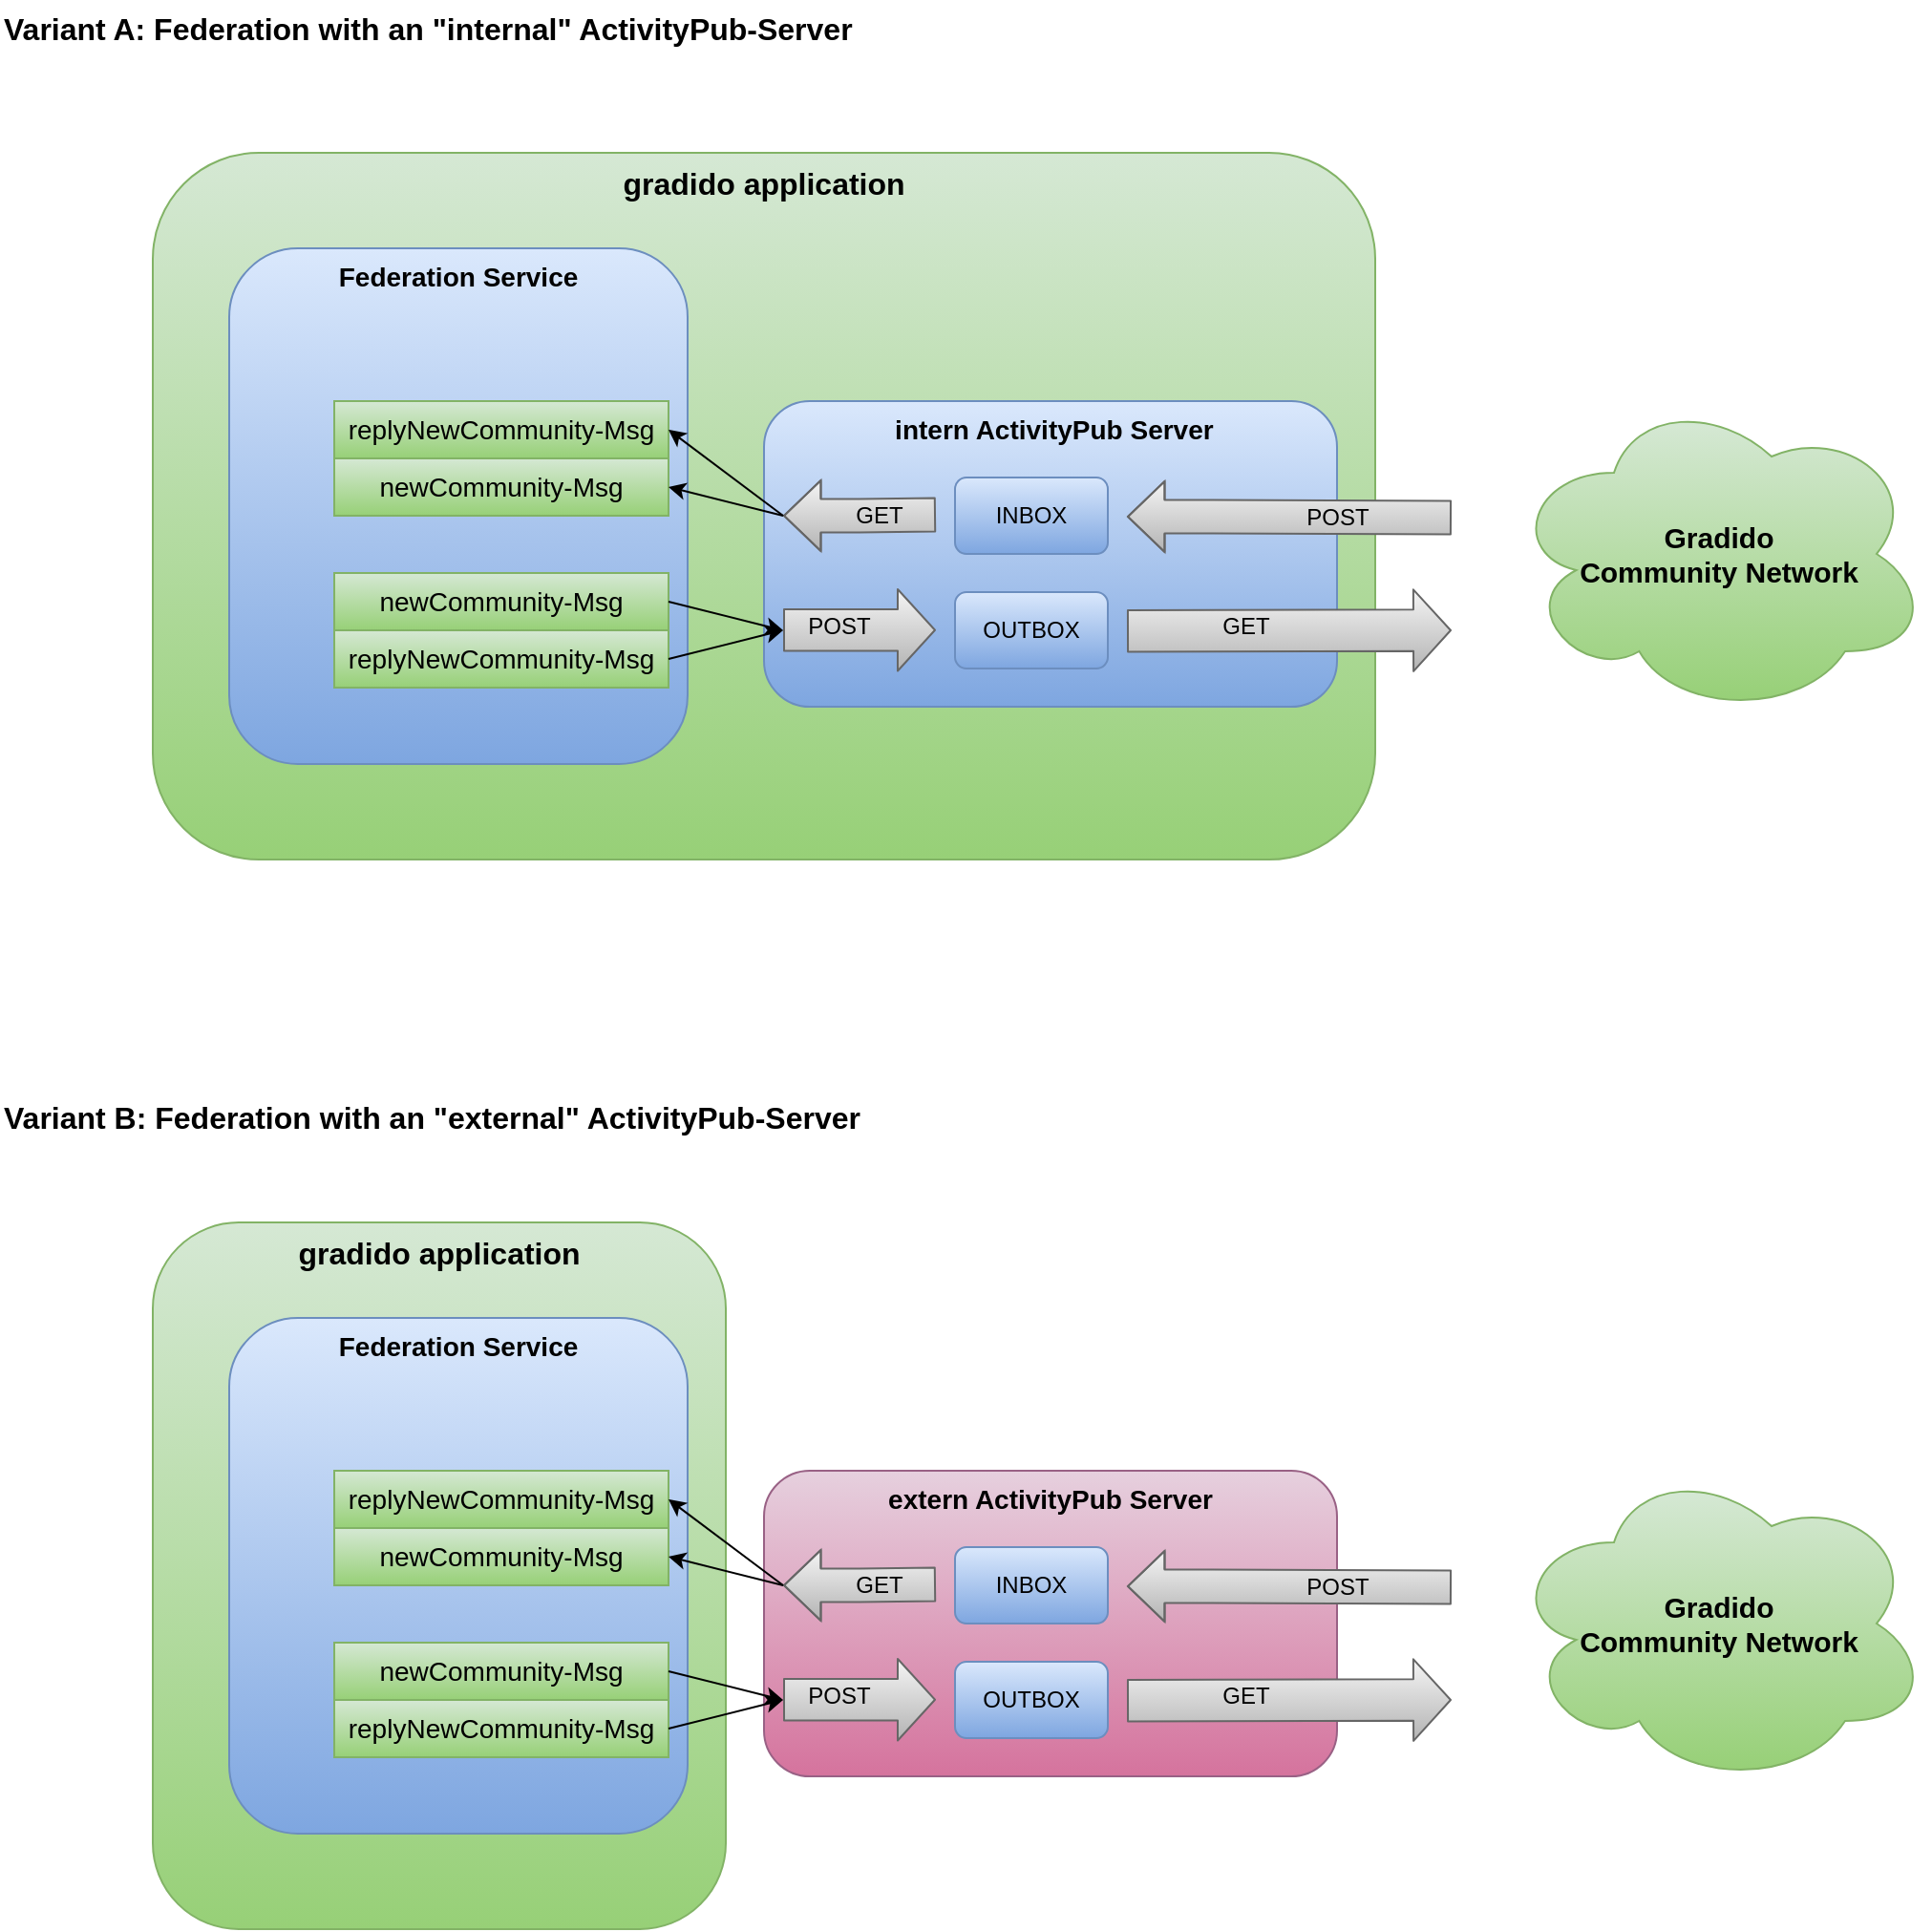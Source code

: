 <mxfile>
    <diagram id="Qdxn-o_uMU4q21qeaE9f" name="Seite-1">
        <mxGraphModel dx="1088" dy="800" grid="1" gridSize="10" guides="1" tooltips="1" connect="1" arrows="1" fold="1" page="1" pageScale="1" pageWidth="2336" pageHeight="1654" math="0" shadow="0">
            <root>
                <mxCell id="0"/>
                <mxCell id="1" parent="0"/>
                <mxCell id="2" value="gradido application" style="rounded=1;whiteSpace=wrap;html=1;fillColor=#d5e8d4;gradientColor=#97d077;strokeColor=#82b366;verticalAlign=top;fontStyle=1;fontSize=16;" vertex="1" parent="1">
                    <mxGeometry x="160" y="120" width="640" height="370" as="geometry"/>
                </mxCell>
                <mxCell id="19" value="Federation Service" style="rounded=1;whiteSpace=wrap;html=1;fillColor=#dae8fc;gradientColor=#7ea6e0;strokeColor=#6c8ebf;verticalAlign=top;fontStyle=1;fontSize=14;" vertex="1" parent="1">
                    <mxGeometry x="200" y="170" width="240" height="270" as="geometry"/>
                </mxCell>
                <mxCell id="16" value="&amp;nbsp;intern ActivityPub Server" style="rounded=1;whiteSpace=wrap;html=1;fillColor=#dae8fc;gradientColor=#7ea6e0;strokeColor=#6c8ebf;verticalAlign=top;fontStyle=1;fontSize=14;" vertex="1" parent="1">
                    <mxGeometry x="480" y="250" width="300" height="160" as="geometry"/>
                </mxCell>
                <mxCell id="3" value="INBOX" style="rounded=1;whiteSpace=wrap;html=1;fillColor=#dae8fc;gradientColor=#7ea6e0;strokeColor=#6c8ebf;" vertex="1" parent="1">
                    <mxGeometry x="580" y="290" width="80" height="40" as="geometry"/>
                </mxCell>
                <mxCell id="4" value="OUTBOX" style="rounded=1;whiteSpace=wrap;html=1;fillColor=#dae8fc;gradientColor=#7ea6e0;strokeColor=#6c8ebf;" vertex="1" parent="1">
                    <mxGeometry x="580" y="350" width="80" height="40" as="geometry"/>
                </mxCell>
                <mxCell id="5" value="" style="shape=flexArrow;endArrow=classic;html=1;endWidth=18.5;endSize=6.082;width=17.5;fillColor=#f5f5f5;gradientColor=#b3b3b3;strokeColor=#666666;" edge="1" parent="1">
                    <mxGeometry width="50" height="50" relative="1" as="geometry">
                        <mxPoint x="570" y="309.5" as="sourcePoint"/>
                        <mxPoint x="490" y="310" as="targetPoint"/>
                        <Array as="points">
                            <mxPoint x="530" y="310"/>
                        </Array>
                    </mxGeometry>
                </mxCell>
                <mxCell id="6" value="GET" style="edgeLabel;html=1;align=center;verticalAlign=middle;resizable=0;points=[];fontSize=12;labelBackgroundColor=none;" vertex="1" connectable="0" parent="5">
                    <mxGeometry x="-0.325" y="1" relative="1" as="geometry">
                        <mxPoint x="-3" y="-1" as="offset"/>
                    </mxGeometry>
                </mxCell>
                <mxCell id="9" value="" style="shape=flexArrow;endArrow=classic;html=1;fontSize=12;width=21.75;endSize=6.168;fillColor=#f5f5f5;gradientColor=#b3b3b3;strokeColor=#666666;" edge="1" parent="1">
                    <mxGeometry width="50" height="50" relative="1" as="geometry">
                        <mxPoint x="490" y="369.88" as="sourcePoint"/>
                        <mxPoint x="570" y="369.88" as="targetPoint"/>
                    </mxGeometry>
                </mxCell>
                <mxCell id="10" value="POST" style="edgeLabel;html=1;align=center;verticalAlign=middle;resizable=0;points=[];fontSize=12;labelBackgroundColor=none;" vertex="1" connectable="0" parent="9">
                    <mxGeometry x="-0.275" y="2" relative="1" as="geometry">
                        <mxPoint as="offset"/>
                    </mxGeometry>
                </mxCell>
                <mxCell id="11" value="" style="shape=flexArrow;endArrow=classic;html=1;endWidth=18.5;endSize=6.082;width=17.5;fillColor=#f5f5f5;gradientColor=#b3b3b3;strokeColor=#666666;" edge="1" parent="1">
                    <mxGeometry width="50" height="50" relative="1" as="geometry">
                        <mxPoint x="840" y="311" as="sourcePoint"/>
                        <mxPoint x="670" y="310.5" as="targetPoint"/>
                        <Array as="points">
                            <mxPoint x="710" y="310.5"/>
                        </Array>
                    </mxGeometry>
                </mxCell>
                <mxCell id="12" value="POST" style="edgeLabel;html=1;align=center;verticalAlign=middle;resizable=0;points=[];fontSize=12;labelBackgroundColor=none;" vertex="1" connectable="0" parent="11">
                    <mxGeometry x="-0.325" y="1" relative="1" as="geometry">
                        <mxPoint x="-3" y="-1" as="offset"/>
                    </mxGeometry>
                </mxCell>
                <mxCell id="13" value="" style="shape=flexArrow;endArrow=classic;html=1;fontSize=12;width=21.75;endSize=6.168;fillColor=#f5f5f5;gradientColor=#b3b3b3;strokeColor=#666666;" edge="1" parent="1">
                    <mxGeometry width="50" height="50" relative="1" as="geometry">
                        <mxPoint x="670" y="370.38" as="sourcePoint"/>
                        <mxPoint x="840" y="370" as="targetPoint"/>
                    </mxGeometry>
                </mxCell>
                <mxCell id="14" value="GET" style="edgeLabel;html=1;align=center;verticalAlign=middle;resizable=0;points=[];fontSize=12;labelBackgroundColor=none;" vertex="1" connectable="0" parent="13">
                    <mxGeometry x="-0.275" y="2" relative="1" as="geometry">
                        <mxPoint as="offset"/>
                    </mxGeometry>
                </mxCell>
                <mxCell id="15" value="Gradido &lt;br style=&quot;font-size: 15px;&quot;&gt;Community Network" style="ellipse;shape=cloud;whiteSpace=wrap;html=1;labelBackgroundColor=none;fontSize=15;fillColor=#d5e8d4;gradientColor=#97d077;strokeColor=#82b366;fontStyle=1" vertex="1" parent="1">
                    <mxGeometry x="870" y="245" width="220" height="170" as="geometry"/>
                </mxCell>
                <mxCell id="20" value="newCommunity-Msg" style="rounded=0;whiteSpace=wrap;html=1;labelBackgroundColor=none;fontSize=14;fillColor=#d5e8d4;gradientColor=#97d077;strokeColor=#82b366;" vertex="1" parent="1">
                    <mxGeometry x="255" y="340" width="175" height="30" as="geometry"/>
                </mxCell>
                <mxCell id="21" value="replyNewCommunity-Msg" style="rounded=0;whiteSpace=wrap;html=1;labelBackgroundColor=none;fontSize=14;fillColor=#d5e8d4;gradientColor=#97d077;strokeColor=#82b366;" vertex="1" parent="1">
                    <mxGeometry x="255" y="250" width="175" height="30" as="geometry"/>
                </mxCell>
                <mxCell id="22" value="newCommunity-Msg" style="rounded=0;whiteSpace=wrap;html=1;labelBackgroundColor=none;fontSize=14;fillColor=#d5e8d4;gradientColor=#97d077;strokeColor=#82b366;" vertex="1" parent="1">
                    <mxGeometry x="255" y="280" width="175" height="30" as="geometry"/>
                </mxCell>
                <mxCell id="23" value="" style="endArrow=classic;html=1;fontSize=14;entryX=1;entryY=0.5;entryDx=0;entryDy=0;" edge="1" parent="1" target="21">
                    <mxGeometry width="50" height="50" relative="1" as="geometry">
                        <mxPoint x="490" y="310" as="sourcePoint"/>
                        <mxPoint x="550" y="330" as="targetPoint"/>
                    </mxGeometry>
                </mxCell>
                <mxCell id="24" value="" style="endArrow=classic;html=1;fontSize=14;entryX=1;entryY=0.5;entryDx=0;entryDy=0;" edge="1" parent="1" target="22">
                    <mxGeometry width="50" height="50" relative="1" as="geometry">
                        <mxPoint x="490" y="310" as="sourcePoint"/>
                        <mxPoint x="440" y="275" as="targetPoint"/>
                    </mxGeometry>
                </mxCell>
                <mxCell id="25" value="" style="endArrow=classic;html=1;fontSize=14;exitX=1;exitY=0.5;exitDx=0;exitDy=0;" edge="1" parent="1" source="20">
                    <mxGeometry width="50" height="50" relative="1" as="geometry">
                        <mxPoint x="510" y="330" as="sourcePoint"/>
                        <mxPoint x="490" y="370" as="targetPoint"/>
                    </mxGeometry>
                </mxCell>
                <mxCell id="26" value="replyNewCommunity-Msg" style="rounded=0;whiteSpace=wrap;html=1;labelBackgroundColor=none;fontSize=14;fillColor=#d5e8d4;gradientColor=#97d077;strokeColor=#82b366;" vertex="1" parent="1">
                    <mxGeometry x="255" y="370" width="175" height="30" as="geometry"/>
                </mxCell>
                <mxCell id="27" value="" style="endArrow=classic;html=1;fontSize=14;exitX=1;exitY=0.5;exitDx=0;exitDy=0;" edge="1" parent="1" source="26">
                    <mxGeometry width="50" height="50" relative="1" as="geometry">
                        <mxPoint x="440" y="365" as="sourcePoint"/>
                        <mxPoint x="490" y="370" as="targetPoint"/>
                    </mxGeometry>
                </mxCell>
                <mxCell id="28" value="gradido application" style="rounded=1;whiteSpace=wrap;html=1;fillColor=#d5e8d4;gradientColor=#97d077;strokeColor=#82b366;verticalAlign=top;fontStyle=1;fontSize=16;" vertex="1" parent="1">
                    <mxGeometry x="160" y="680" width="300" height="370" as="geometry"/>
                </mxCell>
                <mxCell id="29" value="Federation Service" style="rounded=1;whiteSpace=wrap;html=1;fillColor=#dae8fc;gradientColor=#7ea6e0;strokeColor=#6c8ebf;verticalAlign=top;fontStyle=1;fontSize=14;" vertex="1" parent="1">
                    <mxGeometry x="200" y="730" width="240" height="270" as="geometry"/>
                </mxCell>
                <mxCell id="30" value="extern ActivityPub Server" style="rounded=1;whiteSpace=wrap;html=1;fillColor=#e6d0de;gradientColor=#d5739d;strokeColor=#996185;verticalAlign=top;fontStyle=1;fontSize=14;" vertex="1" parent="1">
                    <mxGeometry x="480" y="810" width="300" height="160" as="geometry"/>
                </mxCell>
                <mxCell id="31" value="INBOX" style="rounded=1;whiteSpace=wrap;html=1;fillColor=#dae8fc;gradientColor=#7ea6e0;strokeColor=#6c8ebf;" vertex="1" parent="1">
                    <mxGeometry x="580" y="850" width="80" height="40" as="geometry"/>
                </mxCell>
                <mxCell id="32" value="OUTBOX" style="rounded=1;whiteSpace=wrap;html=1;fillColor=#dae8fc;gradientColor=#7ea6e0;strokeColor=#6c8ebf;" vertex="1" parent="1">
                    <mxGeometry x="580" y="910" width="80" height="40" as="geometry"/>
                </mxCell>
                <mxCell id="33" value="" style="shape=flexArrow;endArrow=classic;html=1;endWidth=18.5;endSize=6.082;width=17.5;fillColor=#f5f5f5;gradientColor=#b3b3b3;strokeColor=#666666;" edge="1" parent="1">
                    <mxGeometry width="50" height="50" relative="1" as="geometry">
                        <mxPoint x="570" y="869.5" as="sourcePoint"/>
                        <mxPoint x="490" y="870" as="targetPoint"/>
                        <Array as="points">
                            <mxPoint x="530" y="870"/>
                        </Array>
                    </mxGeometry>
                </mxCell>
                <mxCell id="34" value="GET" style="edgeLabel;html=1;align=center;verticalAlign=middle;resizable=0;points=[];fontSize=12;labelBackgroundColor=none;" vertex="1" connectable="0" parent="33">
                    <mxGeometry x="-0.325" y="1" relative="1" as="geometry">
                        <mxPoint x="-3" y="-1" as="offset"/>
                    </mxGeometry>
                </mxCell>
                <mxCell id="35" value="" style="shape=flexArrow;endArrow=classic;html=1;fontSize=12;width=21.75;endSize=6.168;fillColor=#f5f5f5;gradientColor=#b3b3b3;strokeColor=#666666;" edge="1" parent="1">
                    <mxGeometry width="50" height="50" relative="1" as="geometry">
                        <mxPoint x="490" y="929.88" as="sourcePoint"/>
                        <mxPoint x="570" y="929.88" as="targetPoint"/>
                    </mxGeometry>
                </mxCell>
                <mxCell id="36" value="POST" style="edgeLabel;html=1;align=center;verticalAlign=middle;resizable=0;points=[];fontSize=12;labelBackgroundColor=none;" vertex="1" connectable="0" parent="35">
                    <mxGeometry x="-0.275" y="2" relative="1" as="geometry">
                        <mxPoint as="offset"/>
                    </mxGeometry>
                </mxCell>
                <mxCell id="37" value="" style="shape=flexArrow;endArrow=classic;html=1;endWidth=18.5;endSize=6.082;width=17.5;fillColor=#f5f5f5;gradientColor=#b3b3b3;strokeColor=#666666;" edge="1" parent="1">
                    <mxGeometry width="50" height="50" relative="1" as="geometry">
                        <mxPoint x="840" y="871" as="sourcePoint"/>
                        <mxPoint x="670" y="870.5" as="targetPoint"/>
                        <Array as="points">
                            <mxPoint x="710" y="870.5"/>
                        </Array>
                    </mxGeometry>
                </mxCell>
                <mxCell id="38" value="POST" style="edgeLabel;html=1;align=center;verticalAlign=middle;resizable=0;points=[];fontSize=12;labelBackgroundColor=none;" vertex="1" connectable="0" parent="37">
                    <mxGeometry x="-0.325" y="1" relative="1" as="geometry">
                        <mxPoint x="-3" y="-1" as="offset"/>
                    </mxGeometry>
                </mxCell>
                <mxCell id="39" value="" style="shape=flexArrow;endArrow=classic;html=1;fontSize=12;width=21.75;endSize=6.168;fillColor=#f5f5f5;gradientColor=#b3b3b3;strokeColor=#666666;" edge="1" parent="1">
                    <mxGeometry width="50" height="50" relative="1" as="geometry">
                        <mxPoint x="670" y="930.38" as="sourcePoint"/>
                        <mxPoint x="840" y="930" as="targetPoint"/>
                    </mxGeometry>
                </mxCell>
                <mxCell id="40" value="GET" style="edgeLabel;html=1;align=center;verticalAlign=middle;resizable=0;points=[];fontSize=12;labelBackgroundColor=none;" vertex="1" connectable="0" parent="39">
                    <mxGeometry x="-0.275" y="2" relative="1" as="geometry">
                        <mxPoint as="offset"/>
                    </mxGeometry>
                </mxCell>
                <mxCell id="41" value="Gradido &lt;br style=&quot;font-size: 15px;&quot;&gt;Community Network" style="ellipse;shape=cloud;whiteSpace=wrap;html=1;labelBackgroundColor=none;fontSize=15;fillColor=#d5e8d4;gradientColor=#97d077;strokeColor=#82b366;fontStyle=1" vertex="1" parent="1">
                    <mxGeometry x="870" y="805" width="220" height="170" as="geometry"/>
                </mxCell>
                <mxCell id="42" value="newCommunity-Msg" style="rounded=0;whiteSpace=wrap;html=1;labelBackgroundColor=none;fontSize=14;fillColor=#d5e8d4;gradientColor=#97d077;strokeColor=#82b366;" vertex="1" parent="1">
                    <mxGeometry x="255" y="900" width="175" height="30" as="geometry"/>
                </mxCell>
                <mxCell id="43" value="replyNewCommunity-Msg" style="rounded=0;whiteSpace=wrap;html=1;labelBackgroundColor=none;fontSize=14;fillColor=#d5e8d4;gradientColor=#97d077;strokeColor=#82b366;" vertex="1" parent="1">
                    <mxGeometry x="255" y="810" width="175" height="30" as="geometry"/>
                </mxCell>
                <mxCell id="44" value="newCommunity-Msg" style="rounded=0;whiteSpace=wrap;html=1;labelBackgroundColor=none;fontSize=14;fillColor=#d5e8d4;gradientColor=#97d077;strokeColor=#82b366;" vertex="1" parent="1">
                    <mxGeometry x="255" y="840" width="175" height="30" as="geometry"/>
                </mxCell>
                <mxCell id="45" value="" style="endArrow=classic;html=1;fontSize=14;entryX=1;entryY=0.5;entryDx=0;entryDy=0;" edge="1" parent="1" target="43">
                    <mxGeometry width="50" height="50" relative="1" as="geometry">
                        <mxPoint x="490" y="870" as="sourcePoint"/>
                        <mxPoint x="550" y="890" as="targetPoint"/>
                    </mxGeometry>
                </mxCell>
                <mxCell id="46" value="" style="endArrow=classic;html=1;fontSize=14;entryX=1;entryY=0.5;entryDx=0;entryDy=0;" edge="1" parent="1" target="44">
                    <mxGeometry width="50" height="50" relative="1" as="geometry">
                        <mxPoint x="490" y="870" as="sourcePoint"/>
                        <mxPoint x="440" y="835" as="targetPoint"/>
                    </mxGeometry>
                </mxCell>
                <mxCell id="47" value="" style="endArrow=classic;html=1;fontSize=14;exitX=1;exitY=0.5;exitDx=0;exitDy=0;" edge="1" parent="1" source="42">
                    <mxGeometry width="50" height="50" relative="1" as="geometry">
                        <mxPoint x="510" y="890" as="sourcePoint"/>
                        <mxPoint x="490" y="930" as="targetPoint"/>
                    </mxGeometry>
                </mxCell>
                <mxCell id="48" value="replyNewCommunity-Msg" style="rounded=0;whiteSpace=wrap;html=1;labelBackgroundColor=none;fontSize=14;fillColor=#d5e8d4;gradientColor=#97d077;strokeColor=#82b366;" vertex="1" parent="1">
                    <mxGeometry x="255" y="930" width="175" height="30" as="geometry"/>
                </mxCell>
                <mxCell id="49" value="" style="endArrow=classic;html=1;fontSize=14;exitX=1;exitY=0.5;exitDx=0;exitDy=0;" edge="1" parent="1" source="48">
                    <mxGeometry width="50" height="50" relative="1" as="geometry">
                        <mxPoint x="440" y="925" as="sourcePoint"/>
                        <mxPoint x="490" y="930" as="targetPoint"/>
                    </mxGeometry>
                </mxCell>
                <mxCell id="50" value="Variant A: Federation with an &quot;internal&quot; ActivityPub-Server" style="text;html=1;strokeColor=none;fillColor=none;align=left;verticalAlign=middle;whiteSpace=wrap;rounded=0;labelBackgroundColor=none;fontSize=16;fontStyle=1" vertex="1" parent="1">
                    <mxGeometry x="80" y="40" width="720" height="30" as="geometry"/>
                </mxCell>
                <mxCell id="51" value="Variant B: Federation with an &quot;external&quot; ActivityPub-Server" style="text;html=1;strokeColor=none;fillColor=none;align=left;verticalAlign=middle;whiteSpace=wrap;rounded=0;labelBackgroundColor=none;fontSize=16;fontStyle=1" vertex="1" parent="1">
                    <mxGeometry x="80" y="610" width="720" height="30" as="geometry"/>
                </mxCell>
            </root>
        </mxGraphModel>
    </diagram>
</mxfile>